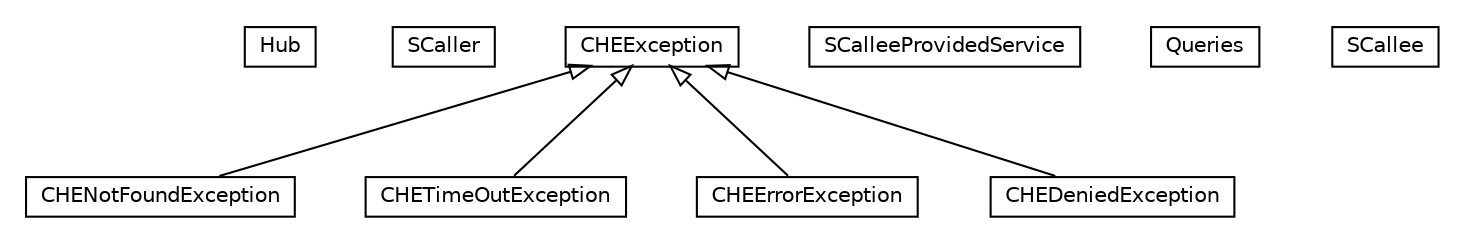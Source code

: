 #!/usr/local/bin/dot
#
# Class diagram 
# Generated by UMLGraph version R5_6-24-gf6e263 (http://www.umlgraph.org/)
#

digraph G {
	edge [fontname="Helvetica",fontsize=10,labelfontname="Helvetica",labelfontsize=10];
	node [fontname="Helvetica",fontsize=10,shape=plaintext];
	nodesep=0.25;
	ranksep=0.5;
	// org.universAAL.context.prof.serv.Hub
	c635664 [label=<<table title="org.universAAL.context.prof.serv.Hub" border="0" cellborder="1" cellspacing="0" cellpadding="2" port="p" href="./Hub.html">
		<tr><td><table border="0" cellspacing="0" cellpadding="1">
<tr><td align="center" balign="center"> Hub </td></tr>
		</table></td></tr>
		</table>>, URL="./Hub.html", fontname="Helvetica", fontcolor="black", fontsize=10.0];
	// org.universAAL.context.prof.serv.SCaller
	c635665 [label=<<table title="org.universAAL.context.prof.serv.SCaller" border="0" cellborder="1" cellspacing="0" cellpadding="2" port="p" href="./SCaller.html">
		<tr><td><table border="0" cellspacing="0" cellpadding="1">
<tr><td align="center" balign="center"> SCaller </td></tr>
		</table></td></tr>
		</table>>, URL="./SCaller.html", fontname="Helvetica", fontcolor="black", fontsize=10.0];
	// org.universAAL.context.prof.serv.SCaller.CHEException
	c635666 [label=<<table title="org.universAAL.context.prof.serv.SCaller.CHEException" border="0" cellborder="1" cellspacing="0" cellpadding="2" port="p" href="./SCaller.CHEException.html">
		<tr><td><table border="0" cellspacing="0" cellpadding="1">
<tr><td align="center" balign="center"> CHEException </td></tr>
		</table></td></tr>
		</table>>, URL="./SCaller.CHEException.html", fontname="Helvetica", fontcolor="black", fontsize=10.0];
	// org.universAAL.context.prof.serv.SCaller.CHENotFoundException
	c635667 [label=<<table title="org.universAAL.context.prof.serv.SCaller.CHENotFoundException" border="0" cellborder="1" cellspacing="0" cellpadding="2" port="p" href="./SCaller.CHENotFoundException.html">
		<tr><td><table border="0" cellspacing="0" cellpadding="1">
<tr><td align="center" balign="center"> CHENotFoundException </td></tr>
		</table></td></tr>
		</table>>, URL="./SCaller.CHENotFoundException.html", fontname="Helvetica", fontcolor="black", fontsize=10.0];
	// org.universAAL.context.prof.serv.SCaller.CHETimeOutException
	c635668 [label=<<table title="org.universAAL.context.prof.serv.SCaller.CHETimeOutException" border="0" cellborder="1" cellspacing="0" cellpadding="2" port="p" href="./SCaller.CHETimeOutException.html">
		<tr><td><table border="0" cellspacing="0" cellpadding="1">
<tr><td align="center" balign="center"> CHETimeOutException </td></tr>
		</table></td></tr>
		</table>>, URL="./SCaller.CHETimeOutException.html", fontname="Helvetica", fontcolor="black", fontsize=10.0];
	// org.universAAL.context.prof.serv.SCaller.CHEErrorException
	c635669 [label=<<table title="org.universAAL.context.prof.serv.SCaller.CHEErrorException" border="0" cellborder="1" cellspacing="0" cellpadding="2" port="p" href="./SCaller.CHEErrorException.html">
		<tr><td><table border="0" cellspacing="0" cellpadding="1">
<tr><td align="center" balign="center"> CHEErrorException </td></tr>
		</table></td></tr>
		</table>>, URL="./SCaller.CHEErrorException.html", fontname="Helvetica", fontcolor="black", fontsize=10.0];
	// org.universAAL.context.prof.serv.SCaller.CHEDeniedException
	c635670 [label=<<table title="org.universAAL.context.prof.serv.SCaller.CHEDeniedException" border="0" cellborder="1" cellspacing="0" cellpadding="2" port="p" href="./SCaller.CHEDeniedException.html">
		<tr><td><table border="0" cellspacing="0" cellpadding="1">
<tr><td align="center" balign="center"> CHEDeniedException </td></tr>
		</table></td></tr>
		</table>>, URL="./SCaller.CHEDeniedException.html", fontname="Helvetica", fontcolor="black", fontsize=10.0];
	// org.universAAL.context.prof.serv.SCalleeProvidedService
	c635671 [label=<<table title="org.universAAL.context.prof.serv.SCalleeProvidedService" border="0" cellborder="1" cellspacing="0" cellpadding="2" port="p" href="./SCalleeProvidedService.html">
		<tr><td><table border="0" cellspacing="0" cellpadding="1">
<tr><td align="center" balign="center"> SCalleeProvidedService </td></tr>
		</table></td></tr>
		</table>>, URL="./SCalleeProvidedService.html", fontname="Helvetica", fontcolor="black", fontsize=10.0];
	// org.universAAL.context.prof.serv.Queries
	c635672 [label=<<table title="org.universAAL.context.prof.serv.Queries" border="0" cellborder="1" cellspacing="0" cellpadding="2" port="p" href="./Queries.html">
		<tr><td><table border="0" cellspacing="0" cellpadding="1">
<tr><td align="center" balign="center"> Queries </td></tr>
		</table></td></tr>
		</table>>, URL="./Queries.html", fontname="Helvetica", fontcolor="black", fontsize=10.0];
	// org.universAAL.context.prof.serv.SCallee
	c635673 [label=<<table title="org.universAAL.context.prof.serv.SCallee" border="0" cellborder="1" cellspacing="0" cellpadding="2" port="p" href="./SCallee.html">
		<tr><td><table border="0" cellspacing="0" cellpadding="1">
<tr><td align="center" balign="center"> SCallee </td></tr>
		</table></td></tr>
		</table>>, URL="./SCallee.html", fontname="Helvetica", fontcolor="black", fontsize=10.0];
	//org.universAAL.context.prof.serv.SCaller.CHENotFoundException extends org.universAAL.context.prof.serv.SCaller.CHEException
	c635666:p -> c635667:p [dir=back,arrowtail=empty];
	//org.universAAL.context.prof.serv.SCaller.CHETimeOutException extends org.universAAL.context.prof.serv.SCaller.CHEException
	c635666:p -> c635668:p [dir=back,arrowtail=empty];
	//org.universAAL.context.prof.serv.SCaller.CHEErrorException extends org.universAAL.context.prof.serv.SCaller.CHEException
	c635666:p -> c635669:p [dir=back,arrowtail=empty];
	//org.universAAL.context.prof.serv.SCaller.CHEDeniedException extends org.universAAL.context.prof.serv.SCaller.CHEException
	c635666:p -> c635670:p [dir=back,arrowtail=empty];
}


